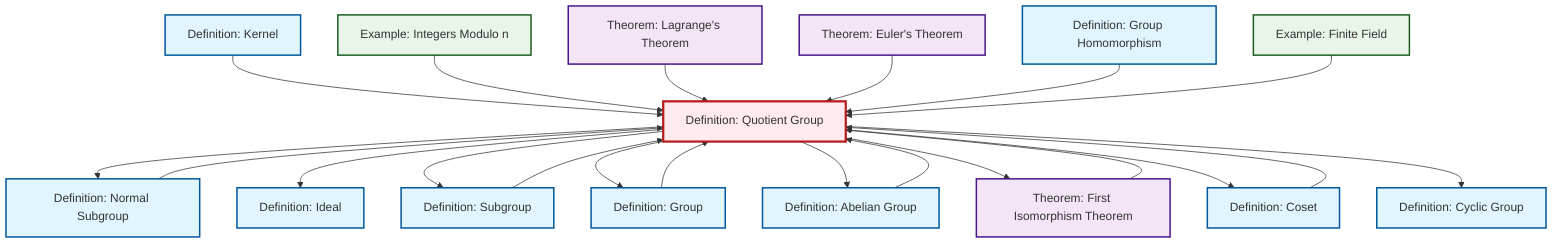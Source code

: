 graph TD
    classDef definition fill:#e1f5fe,stroke:#01579b,stroke-width:2px
    classDef theorem fill:#f3e5f5,stroke:#4a148c,stroke-width:2px
    classDef axiom fill:#fff3e0,stroke:#e65100,stroke-width:2px
    classDef example fill:#e8f5e9,stroke:#1b5e20,stroke-width:2px
    classDef current fill:#ffebee,stroke:#b71c1c,stroke-width:3px
    ex-quotient-integers-mod-n["Example: Integers Modulo n"]:::example
    def-abelian-group["Definition: Abelian Group"]:::definition
    def-normal-subgroup["Definition: Normal Subgroup"]:::definition
    def-group["Definition: Group"]:::definition
    ex-finite-field["Example: Finite Field"]:::example
    thm-euler["Theorem: Euler's Theorem"]:::theorem
    thm-first-isomorphism["Theorem: First Isomorphism Theorem"]:::theorem
    def-cyclic-group["Definition: Cyclic Group"]:::definition
    def-subgroup["Definition: Subgroup"]:::definition
    def-kernel["Definition: Kernel"]:::definition
    def-homomorphism["Definition: Group Homomorphism"]:::definition
    thm-lagrange["Theorem: Lagrange's Theorem"]:::theorem
    def-coset["Definition: Coset"]:::definition
    def-quotient-group["Definition: Quotient Group"]:::definition
    def-ideal["Definition: Ideal"]:::definition
    def-subgroup --> def-quotient-group
    def-quotient-group --> def-normal-subgroup
    def-quotient-group --> def-ideal
    def-normal-subgroup --> def-quotient-group
    def-kernel --> def-quotient-group
    ex-quotient-integers-mod-n --> def-quotient-group
    thm-lagrange --> def-quotient-group
    def-abelian-group --> def-quotient-group
    def-quotient-group --> def-subgroup
    def-quotient-group --> def-group
    def-coset --> def-quotient-group
    def-quotient-group --> def-abelian-group
    def-quotient-group --> thm-first-isomorphism
    def-quotient-group --> def-coset
    thm-euler --> def-quotient-group
    def-homomorphism --> def-quotient-group
    def-quotient-group --> def-cyclic-group
    thm-first-isomorphism --> def-quotient-group
    ex-finite-field --> def-quotient-group
    def-group --> def-quotient-group
    class def-quotient-group current